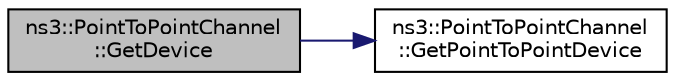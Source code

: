 digraph "ns3::PointToPointChannel::GetDevice"
{
 // LATEX_PDF_SIZE
  edge [fontname="Helvetica",fontsize="10",labelfontname="Helvetica",labelfontsize="10"];
  node [fontname="Helvetica",fontsize="10",shape=record];
  rankdir="LR";
  Node1 [label="ns3::PointToPointChannel\l::GetDevice",height=0.2,width=0.4,color="black", fillcolor="grey75", style="filled", fontcolor="black",tooltip="Get NetDevice corresponding to index i on this channel."];
  Node1 -> Node2 [color="midnightblue",fontsize="10",style="solid",fontname="Helvetica"];
  Node2 [label="ns3::PointToPointChannel\l::GetPointToPointDevice",height=0.2,width=0.4,color="black", fillcolor="white", style="filled",URL="$classns3_1_1_point_to_point_channel.html#aa1fa1de276eb79c2766dfd897a92ebbd",tooltip="Get PointToPointNetDevice corresponding to index i on this channel."];
}
